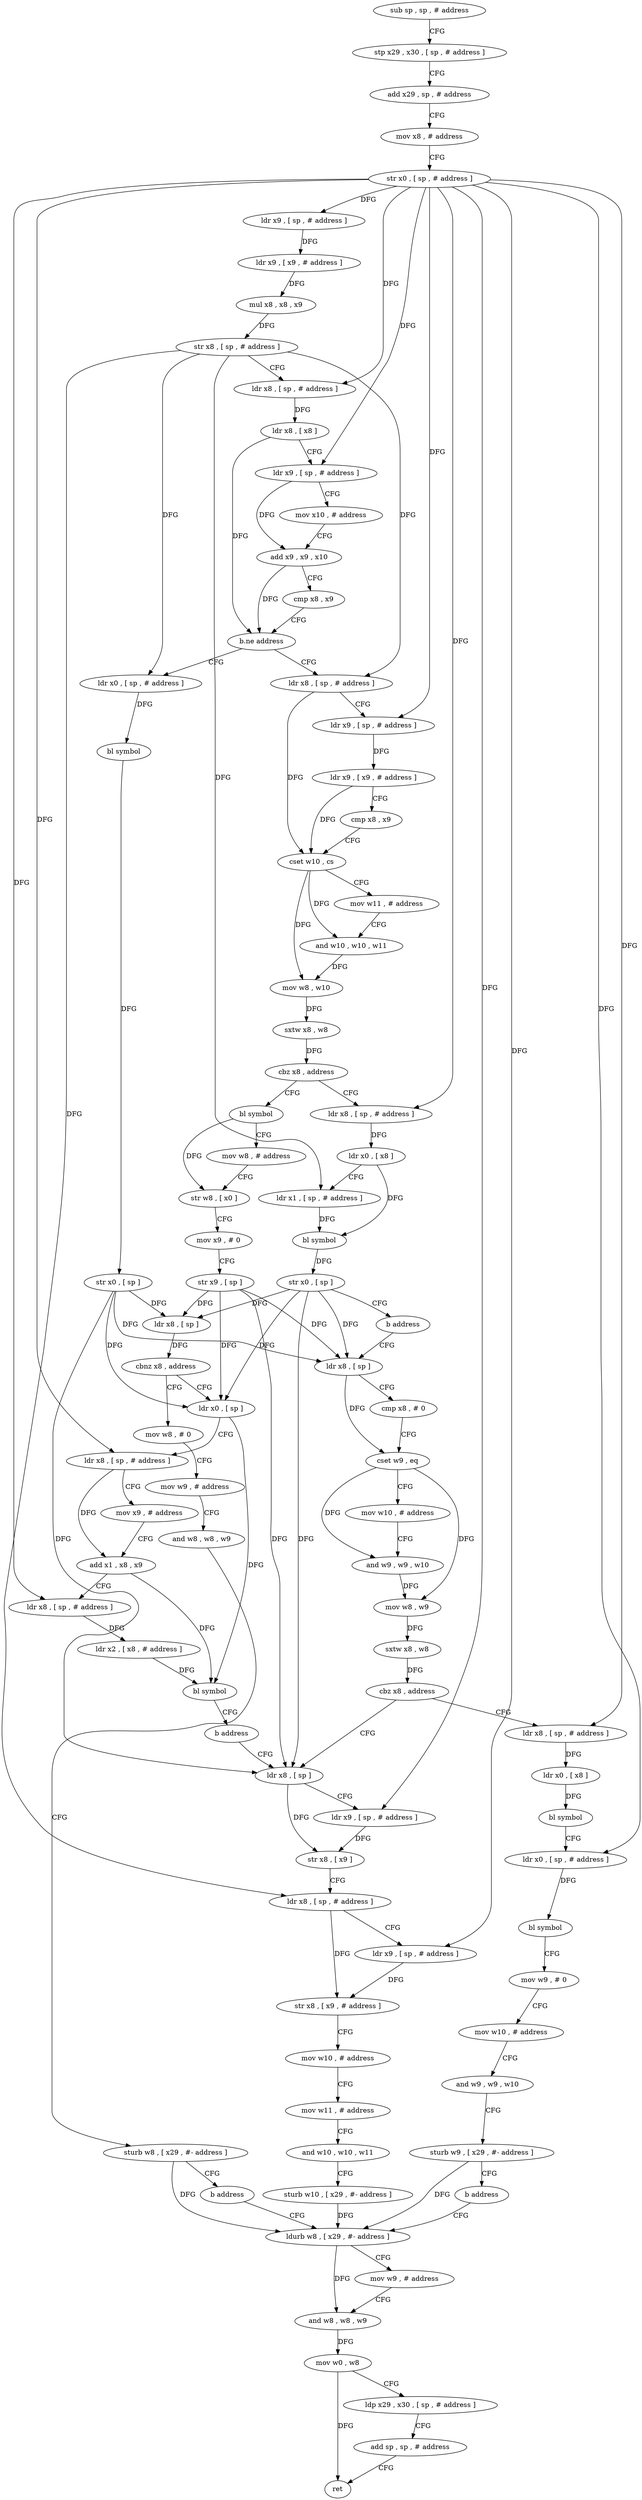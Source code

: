 digraph "func" {
"4319316" [label = "sub sp , sp , # address" ]
"4319320" [label = "stp x29 , x30 , [ sp , # address ]" ]
"4319324" [label = "add x29 , sp , # address" ]
"4319328" [label = "mov x8 , # address" ]
"4319332" [label = "str x0 , [ sp , # address ]" ]
"4319336" [label = "ldr x9 , [ sp , # address ]" ]
"4319340" [label = "ldr x9 , [ x9 , # address ]" ]
"4319344" [label = "mul x8 , x8 , x9" ]
"4319348" [label = "str x8 , [ sp , # address ]" ]
"4319352" [label = "ldr x8 , [ sp , # address ]" ]
"4319356" [label = "ldr x8 , [ x8 ]" ]
"4319360" [label = "ldr x9 , [ sp , # address ]" ]
"4319364" [label = "mov x10 , # address" ]
"4319368" [label = "add x9 , x9 , x10" ]
"4319372" [label = "cmp x8 , x9" ]
"4319376" [label = "b.ne address" ]
"4319452" [label = "ldr x8 , [ sp , # address ]" ]
"4319380" [label = "ldr x0 , [ sp , # address ]" ]
"4319456" [label = "ldr x9 , [ sp , # address ]" ]
"4319460" [label = "ldr x9 , [ x9 , # address ]" ]
"4319464" [label = "cmp x8 , x9" ]
"4319468" [label = "cset w10 , cs" ]
"4319472" [label = "mov w11 , # address" ]
"4319476" [label = "and w10 , w10 , w11" ]
"4319480" [label = "mov w8 , w10" ]
"4319484" [label = "sxtw x8 , w8" ]
"4319488" [label = "cbz x8 , address" ]
"4319516" [label = "bl symbol" ]
"4319492" [label = "ldr x8 , [ sp , # address ]" ]
"4319384" [label = "bl symbol" ]
"4319388" [label = "str x0 , [ sp ]" ]
"4319392" [label = "ldr x8 , [ sp ]" ]
"4319396" [label = "cbnz x8 , address" ]
"4319420" [label = "ldr x0 , [ sp ]" ]
"4319400" [label = "mov w8 , # 0" ]
"4319520" [label = "mov w8 , # address" ]
"4319524" [label = "str w8 , [ x0 ]" ]
"4319528" [label = "mov x9 , # 0" ]
"4319532" [label = "str x9 , [ sp ]" ]
"4319536" [label = "ldr x8 , [ sp ]" ]
"4319496" [label = "ldr x0 , [ x8 ]" ]
"4319500" [label = "ldr x1 , [ sp , # address ]" ]
"4319504" [label = "bl symbol" ]
"4319508" [label = "str x0 , [ sp ]" ]
"4319512" [label = "b address" ]
"4319424" [label = "ldr x8 , [ sp , # address ]" ]
"4319428" [label = "mov x9 , # address" ]
"4319432" [label = "add x1 , x8 , x9" ]
"4319436" [label = "ldr x8 , [ sp , # address ]" ]
"4319440" [label = "ldr x2 , [ x8 , # address ]" ]
"4319444" [label = "bl symbol" ]
"4319448" [label = "b address" ]
"4319608" [label = "ldr x8 , [ sp ]" ]
"4319404" [label = "mov w9 , # address" ]
"4319408" [label = "and w8 , w8 , w9" ]
"4319412" [label = "sturb w8 , [ x29 , #- address ]" ]
"4319416" [label = "b address" ]
"4319648" [label = "ldurb w8 , [ x29 , #- address ]" ]
"4319612" [label = "ldr x9 , [ sp , # address ]" ]
"4319616" [label = "str x8 , [ x9 ]" ]
"4319620" [label = "ldr x8 , [ sp , # address ]" ]
"4319624" [label = "ldr x9 , [ sp , # address ]" ]
"4319628" [label = "str x8 , [ x9 , # address ]" ]
"4319632" [label = "mov w10 , # address" ]
"4319636" [label = "mov w11 , # address" ]
"4319640" [label = "and w10 , w10 , w11" ]
"4319644" [label = "sturb w10 , [ x29 , #- address ]" ]
"4319568" [label = "ldr x8 , [ sp , # address ]" ]
"4319572" [label = "ldr x0 , [ x8 ]" ]
"4319576" [label = "bl symbol" ]
"4319580" [label = "ldr x0 , [ sp , # address ]" ]
"4319584" [label = "bl symbol" ]
"4319588" [label = "mov w9 , # 0" ]
"4319592" [label = "mov w10 , # address" ]
"4319596" [label = "and w9 , w9 , w10" ]
"4319600" [label = "sturb w9 , [ x29 , #- address ]" ]
"4319604" [label = "b address" ]
"4319540" [label = "cmp x8 , # 0" ]
"4319544" [label = "cset w9 , eq" ]
"4319548" [label = "mov w10 , # address" ]
"4319552" [label = "and w9 , w9 , w10" ]
"4319556" [label = "mov w8 , w9" ]
"4319560" [label = "sxtw x8 , w8" ]
"4319564" [label = "cbz x8 , address" ]
"4319652" [label = "mov w9 , # address" ]
"4319656" [label = "and w8 , w8 , w9" ]
"4319660" [label = "mov w0 , w8" ]
"4319664" [label = "ldp x29 , x30 , [ sp , # address ]" ]
"4319668" [label = "add sp , sp , # address" ]
"4319672" [label = "ret" ]
"4319316" -> "4319320" [ label = "CFG" ]
"4319320" -> "4319324" [ label = "CFG" ]
"4319324" -> "4319328" [ label = "CFG" ]
"4319328" -> "4319332" [ label = "CFG" ]
"4319332" -> "4319336" [ label = "DFG" ]
"4319332" -> "4319352" [ label = "DFG" ]
"4319332" -> "4319360" [ label = "DFG" ]
"4319332" -> "4319456" [ label = "DFG" ]
"4319332" -> "4319424" [ label = "DFG" ]
"4319332" -> "4319436" [ label = "DFG" ]
"4319332" -> "4319612" [ label = "DFG" ]
"4319332" -> "4319624" [ label = "DFG" ]
"4319332" -> "4319492" [ label = "DFG" ]
"4319332" -> "4319568" [ label = "DFG" ]
"4319332" -> "4319580" [ label = "DFG" ]
"4319336" -> "4319340" [ label = "DFG" ]
"4319340" -> "4319344" [ label = "DFG" ]
"4319344" -> "4319348" [ label = "DFG" ]
"4319348" -> "4319352" [ label = "CFG" ]
"4319348" -> "4319452" [ label = "DFG" ]
"4319348" -> "4319380" [ label = "DFG" ]
"4319348" -> "4319620" [ label = "DFG" ]
"4319348" -> "4319500" [ label = "DFG" ]
"4319352" -> "4319356" [ label = "DFG" ]
"4319356" -> "4319360" [ label = "CFG" ]
"4319356" -> "4319376" [ label = "DFG" ]
"4319360" -> "4319364" [ label = "CFG" ]
"4319360" -> "4319368" [ label = "DFG" ]
"4319364" -> "4319368" [ label = "CFG" ]
"4319368" -> "4319372" [ label = "CFG" ]
"4319368" -> "4319376" [ label = "DFG" ]
"4319372" -> "4319376" [ label = "CFG" ]
"4319376" -> "4319452" [ label = "CFG" ]
"4319376" -> "4319380" [ label = "CFG" ]
"4319452" -> "4319456" [ label = "CFG" ]
"4319452" -> "4319468" [ label = "DFG" ]
"4319380" -> "4319384" [ label = "DFG" ]
"4319456" -> "4319460" [ label = "DFG" ]
"4319460" -> "4319464" [ label = "CFG" ]
"4319460" -> "4319468" [ label = "DFG" ]
"4319464" -> "4319468" [ label = "CFG" ]
"4319468" -> "4319472" [ label = "CFG" ]
"4319468" -> "4319476" [ label = "DFG" ]
"4319468" -> "4319480" [ label = "DFG" ]
"4319472" -> "4319476" [ label = "CFG" ]
"4319476" -> "4319480" [ label = "DFG" ]
"4319480" -> "4319484" [ label = "DFG" ]
"4319484" -> "4319488" [ label = "DFG" ]
"4319488" -> "4319516" [ label = "CFG" ]
"4319488" -> "4319492" [ label = "CFG" ]
"4319516" -> "4319520" [ label = "CFG" ]
"4319516" -> "4319524" [ label = "DFG" ]
"4319492" -> "4319496" [ label = "DFG" ]
"4319384" -> "4319388" [ label = "DFG" ]
"4319388" -> "4319392" [ label = "DFG" ]
"4319388" -> "4319420" [ label = "DFG" ]
"4319388" -> "4319608" [ label = "DFG" ]
"4319388" -> "4319536" [ label = "DFG" ]
"4319392" -> "4319396" [ label = "DFG" ]
"4319396" -> "4319420" [ label = "CFG" ]
"4319396" -> "4319400" [ label = "CFG" ]
"4319420" -> "4319424" [ label = "CFG" ]
"4319420" -> "4319444" [ label = "DFG" ]
"4319400" -> "4319404" [ label = "CFG" ]
"4319520" -> "4319524" [ label = "CFG" ]
"4319524" -> "4319528" [ label = "CFG" ]
"4319528" -> "4319532" [ label = "CFG" ]
"4319532" -> "4319536" [ label = "DFG" ]
"4319532" -> "4319392" [ label = "DFG" ]
"4319532" -> "4319420" [ label = "DFG" ]
"4319532" -> "4319608" [ label = "DFG" ]
"4319536" -> "4319540" [ label = "CFG" ]
"4319536" -> "4319544" [ label = "DFG" ]
"4319496" -> "4319500" [ label = "CFG" ]
"4319496" -> "4319504" [ label = "DFG" ]
"4319500" -> "4319504" [ label = "DFG" ]
"4319504" -> "4319508" [ label = "DFG" ]
"4319508" -> "4319512" [ label = "CFG" ]
"4319508" -> "4319392" [ label = "DFG" ]
"4319508" -> "4319420" [ label = "DFG" ]
"4319508" -> "4319608" [ label = "DFG" ]
"4319508" -> "4319536" [ label = "DFG" ]
"4319512" -> "4319536" [ label = "CFG" ]
"4319424" -> "4319428" [ label = "CFG" ]
"4319424" -> "4319432" [ label = "DFG" ]
"4319428" -> "4319432" [ label = "CFG" ]
"4319432" -> "4319436" [ label = "CFG" ]
"4319432" -> "4319444" [ label = "DFG" ]
"4319436" -> "4319440" [ label = "DFG" ]
"4319440" -> "4319444" [ label = "DFG" ]
"4319444" -> "4319448" [ label = "CFG" ]
"4319448" -> "4319608" [ label = "CFG" ]
"4319608" -> "4319612" [ label = "CFG" ]
"4319608" -> "4319616" [ label = "DFG" ]
"4319404" -> "4319408" [ label = "CFG" ]
"4319408" -> "4319412" [ label = "CFG" ]
"4319412" -> "4319416" [ label = "CFG" ]
"4319412" -> "4319648" [ label = "DFG" ]
"4319416" -> "4319648" [ label = "CFG" ]
"4319648" -> "4319652" [ label = "CFG" ]
"4319648" -> "4319656" [ label = "DFG" ]
"4319612" -> "4319616" [ label = "DFG" ]
"4319616" -> "4319620" [ label = "CFG" ]
"4319620" -> "4319624" [ label = "CFG" ]
"4319620" -> "4319628" [ label = "DFG" ]
"4319624" -> "4319628" [ label = "DFG" ]
"4319628" -> "4319632" [ label = "CFG" ]
"4319632" -> "4319636" [ label = "CFG" ]
"4319636" -> "4319640" [ label = "CFG" ]
"4319640" -> "4319644" [ label = "CFG" ]
"4319644" -> "4319648" [ label = "DFG" ]
"4319568" -> "4319572" [ label = "DFG" ]
"4319572" -> "4319576" [ label = "DFG" ]
"4319576" -> "4319580" [ label = "CFG" ]
"4319580" -> "4319584" [ label = "DFG" ]
"4319584" -> "4319588" [ label = "CFG" ]
"4319588" -> "4319592" [ label = "CFG" ]
"4319592" -> "4319596" [ label = "CFG" ]
"4319596" -> "4319600" [ label = "CFG" ]
"4319600" -> "4319604" [ label = "CFG" ]
"4319600" -> "4319648" [ label = "DFG" ]
"4319604" -> "4319648" [ label = "CFG" ]
"4319540" -> "4319544" [ label = "CFG" ]
"4319544" -> "4319548" [ label = "CFG" ]
"4319544" -> "4319552" [ label = "DFG" ]
"4319544" -> "4319556" [ label = "DFG" ]
"4319548" -> "4319552" [ label = "CFG" ]
"4319552" -> "4319556" [ label = "DFG" ]
"4319556" -> "4319560" [ label = "DFG" ]
"4319560" -> "4319564" [ label = "DFG" ]
"4319564" -> "4319608" [ label = "CFG" ]
"4319564" -> "4319568" [ label = "CFG" ]
"4319652" -> "4319656" [ label = "CFG" ]
"4319656" -> "4319660" [ label = "DFG" ]
"4319660" -> "4319664" [ label = "CFG" ]
"4319660" -> "4319672" [ label = "DFG" ]
"4319664" -> "4319668" [ label = "CFG" ]
"4319668" -> "4319672" [ label = "CFG" ]
}
